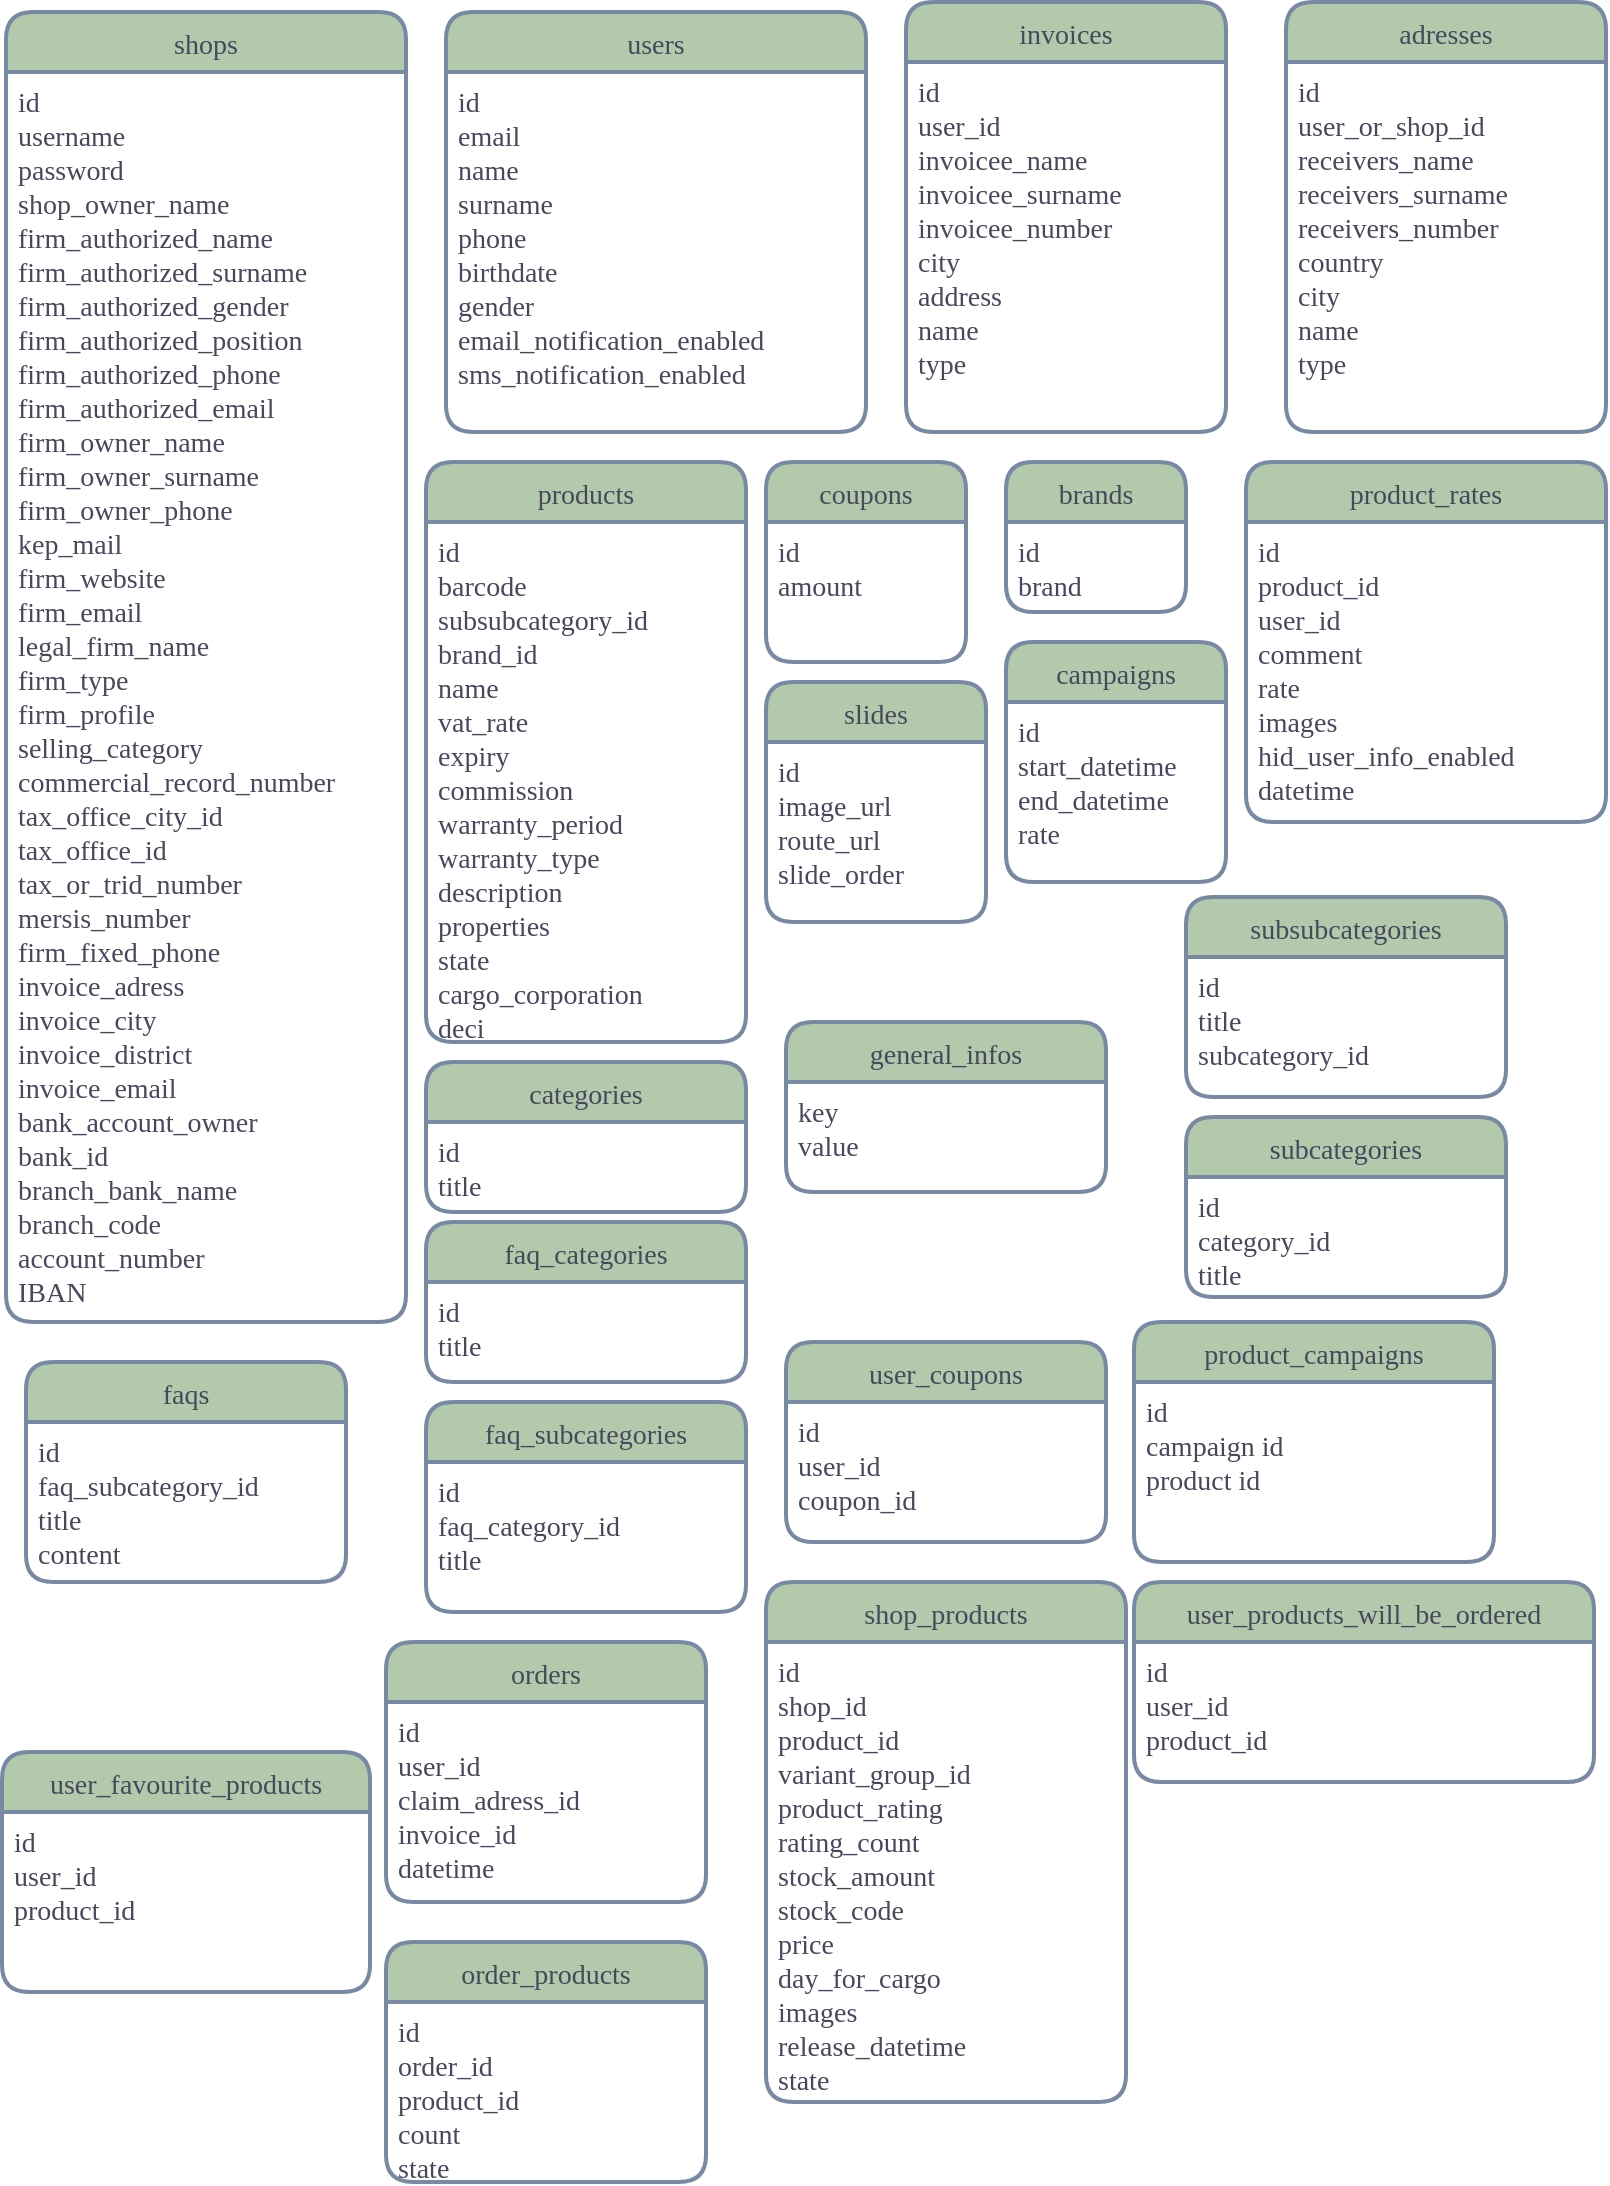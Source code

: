 <mxfile version="13.7.9" type="device"><diagram id="Hl07Vp_IHmMjGnxinSQq" name="Page-1"><mxGraphModel dx="462" dy="793" grid="1" gridSize="10" guides="1" tooltips="1" connect="1" arrows="1" fold="1" page="1" pageScale="1" pageWidth="827" pageHeight="1169" math="0" shadow="0"><root><mxCell id="0"/><mxCell id="1" parent="0"/><mxCell id="MGoKlF4B4PRaMYXtNn0z-44" value="shops" style="swimlane;childLayout=stackLayout;horizontal=1;startSize=30;horizontalStack=0;fontSize=14;fontStyle=0;strokeWidth=2;resizeParent=0;resizeLast=1;shadow=0;dashed=0;align=center;fillColor=#B2C9AB;strokeColor=#788AA3;fontColor=#46495D;rounded=1;fontFamily=Verdana;" parent="1" vertex="1"><mxGeometry x="10" y="15" width="200" height="655" as="geometry"/></mxCell><mxCell id="MGoKlF4B4PRaMYXtNn0z-45" value="id&#10;username&#10;password&#10;shop_owner_name&#10;firm_authorized_name&#10;firm_authorized_surname&#10;firm_authorized_gender&#10;firm_authorized_position&#10;firm_authorized_phone&#10;firm_authorized_email&#10;firm_owner_name&#10;firm_owner_surname&#10;firm_owner_phone&#10;kep_mail&#10;firm_website&#10;firm_email&#10;legal_firm_name&#10;firm_type&#10;firm_profile&#10;selling_category&#10;commercial_record_number&#10;tax_office_city_id&#10;tax_office_id&#10;tax_or_trid_number&#10;mersis_number&#10;firm_fixed_phone&#10;invoice_adress&#10;invoice_city&#10;invoice_district&#10;invoice_email&#10;bank_account_owner&#10;bank_id&#10;branch_bank_name&#10;branch_code&#10;account_number&#10;IBAN" style="align=left;strokeColor=none;fillColor=none;spacingLeft=4;fontSize=14;verticalAlign=top;resizable=0;rotatable=0;part=1;fontColor=#46495D;rounded=1;fontFamily=Verdana;" parent="MGoKlF4B4PRaMYXtNn0z-44" vertex="1"><mxGeometry y="30" width="200" height="625" as="geometry"/></mxCell><mxCell id="MGoKlF4B4PRaMYXtNn0z-46" style="edgeStyle=orthogonalEdgeStyle;rounded=1;orthogonalLoop=1;jettySize=auto;html=1;exitX=0.5;exitY=1;exitDx=0;exitDy=0;strokeColor=#788AA3;fillColor=#B2C9AB;fontColor=#46495D;fontFamily=Verdana;fontSize=14;" parent="MGoKlF4B4PRaMYXtNn0z-44" source="MGoKlF4B4PRaMYXtNn0z-45" target="MGoKlF4B4PRaMYXtNn0z-45" edge="1"><mxGeometry relative="1" as="geometry"/></mxCell><mxCell id="MGoKlF4B4PRaMYXtNn0z-10" value="users" style="swimlane;childLayout=stackLayout;horizontal=1;startSize=30;horizontalStack=0;fontSize=14;fontStyle=0;strokeWidth=2;resizeParent=0;resizeLast=1;shadow=0;dashed=0;align=center;fillColor=#B2C9AB;strokeColor=#788AA3;fontColor=#46495D;rounded=1;fontFamily=Verdana;" parent="1" vertex="1"><mxGeometry x="230" y="15" width="210" height="210" as="geometry"/></mxCell><mxCell id="MGoKlF4B4PRaMYXtNn0z-11" value="id&#10;email&#10;name&#10;surname&#10;phone&#10;birthdate&#10;gender&#10;email_notification_enabled&#10;sms_notification_enabled&#10;" style="align=left;strokeColor=none;fillColor=none;spacingLeft=4;fontSize=14;verticalAlign=top;resizable=0;rotatable=0;part=1;fontColor=#46495D;rounded=1;fontFamily=Verdana;" parent="MGoKlF4B4PRaMYXtNn0z-10" vertex="1"><mxGeometry y="30" width="210" height="180" as="geometry"/></mxCell><mxCell id="cNng4XBBTbkaNRCawGPG-6" value="invoices" style="swimlane;childLayout=stackLayout;horizontal=1;startSize=30;horizontalStack=0;fontSize=14;fontStyle=0;strokeWidth=2;resizeParent=0;resizeLast=1;shadow=0;dashed=0;align=center;fillColor=#B2C9AB;strokeColor=#788AA3;fontColor=#46495D;rounded=1;fontFamily=Verdana;" parent="1" vertex="1"><mxGeometry x="460" y="10" width="160" height="215" as="geometry"/></mxCell><mxCell id="cNng4XBBTbkaNRCawGPG-7" value="id&#10;user_id&#10;invoicee_name&#10;invoicee_surname&#10;invoicee_number&#10;city&#10;address&#10;name&#10;type" style="align=left;strokeColor=none;fillColor=none;spacingLeft=4;fontSize=14;verticalAlign=top;resizable=0;rotatable=0;part=1;fontColor=#46495D;rounded=1;fontFamily=Verdana;" parent="cNng4XBBTbkaNRCawGPG-6" vertex="1"><mxGeometry y="30" width="160" height="185" as="geometry"/></mxCell><mxCell id="cNng4XBBTbkaNRCawGPG-8" value="adresses" style="swimlane;childLayout=stackLayout;horizontal=1;startSize=30;horizontalStack=0;fontSize=14;fontStyle=0;strokeWidth=2;resizeParent=0;resizeLast=1;shadow=0;dashed=0;align=center;fillColor=#B2C9AB;strokeColor=#788AA3;fontColor=#46495D;rounded=1;fontFamily=Verdana;" parent="1" vertex="1"><mxGeometry x="650" y="10" width="160" height="215" as="geometry"/></mxCell><mxCell id="cNng4XBBTbkaNRCawGPG-9" value="id&#10;user_or_shop_id&#10;receivers_name&#10;receivers_surname&#10;receivers_number&#10;country&#10;city&#10;name&#10;type" style="align=left;strokeColor=none;fillColor=none;spacingLeft=4;fontSize=14;verticalAlign=top;resizable=0;rotatable=0;part=1;fontColor=#46495D;rounded=1;fontFamily=Verdana;" parent="cNng4XBBTbkaNRCawGPG-8" vertex="1"><mxGeometry y="30" width="160" height="185" as="geometry"/></mxCell><mxCell id="MGoKlF4B4PRaMYXtNn0z-75" value="subsubcategories" style="swimlane;childLayout=stackLayout;horizontal=1;startSize=30;horizontalStack=0;fontSize=14;fontStyle=0;strokeWidth=2;resizeParent=0;resizeLast=1;shadow=0;dashed=0;align=center;fillColor=#B2C9AB;strokeColor=#788AA3;fontColor=#46495D;rounded=1;fontFamily=Verdana;" parent="1" vertex="1"><mxGeometry x="600" y="457.5" width="160" height="100" as="geometry"/></mxCell><mxCell id="MGoKlF4B4PRaMYXtNn0z-76" value="id&#10;title&#10;subcategory_id" style="align=left;strokeColor=none;fillColor=none;spacingLeft=4;fontSize=14;verticalAlign=top;resizable=0;rotatable=0;part=1;fontColor=#46495D;rounded=1;fontFamily=Verdana;" parent="MGoKlF4B4PRaMYXtNn0z-75" vertex="1"><mxGeometry y="30" width="160" height="70" as="geometry"/></mxCell><mxCell id="MGoKlF4B4PRaMYXtNn0z-77" style="edgeStyle=orthogonalEdgeStyle;rounded=1;orthogonalLoop=1;jettySize=auto;html=1;exitX=0.5;exitY=1;exitDx=0;exitDy=0;strokeColor=#788AA3;fillColor=#B2C9AB;fontColor=#46495D;fontFamily=Verdana;fontSize=14;" parent="MGoKlF4B4PRaMYXtNn0z-75" source="MGoKlF4B4PRaMYXtNn0z-76" target="MGoKlF4B4PRaMYXtNn0z-76" edge="1"><mxGeometry relative="1" as="geometry"/></mxCell><mxCell id="MGoKlF4B4PRaMYXtNn0z-72" value="subcategories" style="swimlane;childLayout=stackLayout;horizontal=1;startSize=30;horizontalStack=0;fontSize=14;fontStyle=0;strokeWidth=2;resizeParent=0;resizeLast=1;shadow=0;dashed=0;align=center;fillColor=#B2C9AB;strokeColor=#788AA3;fontColor=#46495D;rounded=1;fontFamily=Verdana;" parent="1" vertex="1"><mxGeometry x="600" y="567.5" width="160" height="90" as="geometry"/></mxCell><mxCell id="MGoKlF4B4PRaMYXtNn0z-73" value="id&#10;category_id&#10;title" style="align=left;strokeColor=none;fillColor=none;spacingLeft=4;fontSize=14;verticalAlign=top;resizable=0;rotatable=0;part=1;fontColor=#46495D;rounded=1;fontFamily=Verdana;" parent="MGoKlF4B4PRaMYXtNn0z-72" vertex="1"><mxGeometry y="30" width="160" height="60" as="geometry"/></mxCell><mxCell id="MGoKlF4B4PRaMYXtNn0z-74" style="edgeStyle=orthogonalEdgeStyle;rounded=1;orthogonalLoop=1;jettySize=auto;html=1;exitX=0.5;exitY=1;exitDx=0;exitDy=0;strokeColor=#788AA3;fillColor=#B2C9AB;fontColor=#46495D;fontFamily=Verdana;fontSize=14;" parent="MGoKlF4B4PRaMYXtNn0z-72" source="MGoKlF4B4PRaMYXtNn0z-73" target="MGoKlF4B4PRaMYXtNn0z-73" edge="1"><mxGeometry relative="1" as="geometry"/></mxCell><mxCell id="cNng4XBBTbkaNRCawGPG-1" value="user_coupons" style="swimlane;childLayout=stackLayout;horizontal=1;startSize=30;horizontalStack=0;fontSize=14;fontStyle=0;strokeWidth=2;resizeParent=0;resizeLast=1;shadow=0;dashed=0;align=center;fillColor=#B2C9AB;strokeColor=#788AA3;fontColor=#46495D;rounded=1;fontFamily=Verdana;" parent="1" vertex="1"><mxGeometry x="400" y="680" width="160" height="100" as="geometry"><mxRectangle x="264" y="335" width="170" height="30" as="alternateBounds"/></mxGeometry></mxCell><mxCell id="cNng4XBBTbkaNRCawGPG-2" value="id&#10;user_id&#10;coupon_id" style="align=left;strokeColor=none;fillColor=none;spacingLeft=4;fontSize=14;verticalAlign=top;resizable=0;rotatable=0;part=1;fontColor=#46495D;rounded=1;fontFamily=Verdana;" parent="cNng4XBBTbkaNRCawGPG-1" vertex="1"><mxGeometry y="30" width="160" height="70" as="geometry"/></mxCell><mxCell id="cNng4XBBTbkaNRCawGPG-3" style="edgeStyle=orthogonalEdgeStyle;rounded=1;orthogonalLoop=1;jettySize=auto;html=1;exitX=0.5;exitY=1;exitDx=0;exitDy=0;strokeColor=#788AA3;fillColor=#B2C9AB;fontColor=#46495D;fontFamily=Verdana;fontSize=14;" parent="cNng4XBBTbkaNRCawGPG-1" source="cNng4XBBTbkaNRCawGPG-2" target="cNng4XBBTbkaNRCawGPG-2" edge="1"><mxGeometry relative="1" as="geometry"/></mxCell><mxCell id="cNng4XBBTbkaNRCawGPG-4" value="product_campaigns" style="swimlane;childLayout=stackLayout;horizontal=1;startSize=30;horizontalStack=0;fontSize=14;fontStyle=0;strokeWidth=2;resizeParent=0;resizeLast=1;shadow=0;dashed=0;align=center;fillColor=#B2C9AB;strokeColor=#788AA3;fontColor=#46495D;rounded=1;fontFamily=Verdana;" parent="1" vertex="1"><mxGeometry x="574" y="670" width="180" height="120" as="geometry"/></mxCell><mxCell id="cNng4XBBTbkaNRCawGPG-5" value="id&#10;campaign id&#10;product id" style="align=left;strokeColor=none;fillColor=none;spacingLeft=4;fontSize=14;verticalAlign=top;resizable=0;rotatable=0;part=1;fontColor=#46495D;rounded=1;fontFamily=Verdana;" parent="cNng4XBBTbkaNRCawGPG-4" vertex="1"><mxGeometry y="30" width="180" height="90" as="geometry"/></mxCell><mxCell id="MGoKlF4B4PRaMYXtNn0z-3" value="products" style="swimlane;childLayout=stackLayout;horizontal=1;startSize=30;horizontalStack=0;fontSize=14;fontStyle=0;strokeWidth=2;resizeParent=0;resizeLast=1;shadow=0;dashed=0;align=center;fillColor=#B2C9AB;strokeColor=#788AA3;fontColor=#46495D;rounded=1;fontFamily=Verdana;" parent="1" vertex="1"><mxGeometry x="220" y="240" width="160" height="290" as="geometry"/></mxCell><mxCell id="MGoKlF4B4PRaMYXtNn0z-4" value="id&#10;barcode&#10;subsubcategory_id&#10;brand_id&#10;name&#10;vat_rate&#10;expiry&#10;commission&#10;warranty_period&#10;warranty_type&#10;description&#10;properties&#10;state&#10;cargo_corporation&#10;deci" style="align=left;strokeColor=none;fillColor=none;spacingLeft=4;fontSize=14;verticalAlign=top;resizable=0;rotatable=0;part=1;fontColor=#46495D;rounded=1;fontFamily=Verdana;" parent="MGoKlF4B4PRaMYXtNn0z-3" vertex="1"><mxGeometry y="30" width="160" height="260" as="geometry"/></mxCell><mxCell id="MGoKlF4B4PRaMYXtNn0z-29" value="coupons" style="swimlane;childLayout=stackLayout;horizontal=1;startSize=30;horizontalStack=0;fontSize=14;fontStyle=0;strokeWidth=2;resizeParent=0;resizeLast=1;shadow=0;dashed=0;align=center;fillColor=#B2C9AB;strokeColor=#788AA3;fontColor=#46495D;rounded=1;fontFamily=Verdana;" parent="1" vertex="1"><mxGeometry x="390" y="240" width="100" height="100" as="geometry"><mxRectangle x="264" y="335" width="170" height="30" as="alternateBounds"/></mxGeometry></mxCell><mxCell id="MGoKlF4B4PRaMYXtNn0z-30" value="id&#10;amount" style="align=left;strokeColor=none;fillColor=none;spacingLeft=4;fontSize=14;verticalAlign=top;resizable=0;rotatable=0;part=1;fontColor=#46495D;rounded=1;fontFamily=Verdana;" parent="MGoKlF4B4PRaMYXtNn0z-29" vertex="1"><mxGeometry y="30" width="100" height="70" as="geometry"/></mxCell><mxCell id="MGoKlF4B4PRaMYXtNn0z-31" style="edgeStyle=orthogonalEdgeStyle;rounded=1;orthogonalLoop=1;jettySize=auto;html=1;exitX=0.5;exitY=1;exitDx=0;exitDy=0;strokeColor=#788AA3;fillColor=#B2C9AB;fontColor=#46495D;fontFamily=Verdana;fontSize=14;" parent="MGoKlF4B4PRaMYXtNn0z-29" source="MGoKlF4B4PRaMYXtNn0z-30" target="MGoKlF4B4PRaMYXtNn0z-30" edge="1"><mxGeometry relative="1" as="geometry"/></mxCell><mxCell id="MGoKlF4B4PRaMYXtNn0z-56" value="slides" style="swimlane;childLayout=stackLayout;horizontal=1;startSize=30;horizontalStack=0;fontSize=14;fontStyle=0;strokeWidth=2;resizeParent=0;resizeLast=1;shadow=0;dashed=0;align=center;fillColor=#B2C9AB;strokeColor=#788AA3;fontColor=#46495D;rounded=1;fontFamily=Verdana;" parent="1" vertex="1"><mxGeometry x="390" y="350" width="110" height="120" as="geometry"/></mxCell><mxCell id="MGoKlF4B4PRaMYXtNn0z-57" value="id&#10;image_url&#10;route_url&#10;slide_order" style="align=left;strokeColor=none;fillColor=none;spacingLeft=4;fontSize=14;verticalAlign=top;resizable=0;rotatable=0;part=1;fontColor=#46495D;rounded=1;fontFamily=Verdana;" parent="MGoKlF4B4PRaMYXtNn0z-56" vertex="1"><mxGeometry y="30" width="110" height="90" as="geometry"/></mxCell><mxCell id="MGoKlF4B4PRaMYXtNn0z-78" value="brands" style="swimlane;childLayout=stackLayout;horizontal=1;startSize=30;horizontalStack=0;fontSize=14;fontStyle=0;strokeWidth=2;resizeParent=0;resizeLast=1;shadow=0;dashed=0;align=center;fillColor=#B2C9AB;strokeColor=#788AA3;fontColor=#46495D;rounded=1;fontFamily=Verdana;" parent="1" vertex="1"><mxGeometry x="510" y="240" width="90" height="75" as="geometry"/></mxCell><mxCell id="MGoKlF4B4PRaMYXtNn0z-80" style="edgeStyle=orthogonalEdgeStyle;rounded=1;orthogonalLoop=1;jettySize=auto;html=1;exitX=0.5;exitY=1;exitDx=0;exitDy=0;strokeColor=#788AA3;fillColor=#B2C9AB;fontColor=#46495D;fontFamily=Verdana;fontSize=14;" parent="MGoKlF4B4PRaMYXtNn0z-78" source="MGoKlF4B4PRaMYXtNn0z-79" target="MGoKlF4B4PRaMYXtNn0z-79" edge="1"><mxGeometry relative="1" as="geometry"/></mxCell><mxCell id="MGoKlF4B4PRaMYXtNn0z-79" value="id&#10;brand" style="align=left;strokeColor=none;fillColor=none;spacingLeft=4;fontSize=14;verticalAlign=top;resizable=0;rotatable=0;part=1;fontColor=#46495D;rounded=1;fontFamily=Verdana;" parent="MGoKlF4B4PRaMYXtNn0z-78" vertex="1"><mxGeometry y="30" width="90" height="45" as="geometry"/></mxCell><mxCell id="MGoKlF4B4PRaMYXtNn0z-65" value="product_rates" style="swimlane;childLayout=stackLayout;horizontal=1;startSize=30;horizontalStack=0;fontSize=14;fontStyle=0;strokeWidth=2;resizeParent=0;resizeLast=1;shadow=0;dashed=0;align=center;fillColor=#B2C9AB;strokeColor=#788AA3;fontColor=#46495D;rounded=1;fontFamily=Verdana;" parent="1" vertex="1"><mxGeometry x="630" y="240" width="180" height="180" as="geometry"/></mxCell><mxCell id="MGoKlF4B4PRaMYXtNn0z-66" value="id&#10;product_id&#10;user_id&#10;comment&#10;rate&#10;images&#10;hid_user_info_enabled&#10;datetime" style="align=left;strokeColor=none;fillColor=none;spacingLeft=4;fontSize=14;verticalAlign=top;resizable=0;rotatable=0;part=1;fontColor=#46495D;rounded=1;fontFamily=Verdana;" parent="MGoKlF4B4PRaMYXtNn0z-65" vertex="1"><mxGeometry y="30" width="180" height="150" as="geometry"/></mxCell><mxCell id="MGoKlF4B4PRaMYXtNn0z-67" style="edgeStyle=orthogonalEdgeStyle;rounded=1;orthogonalLoop=1;jettySize=auto;html=1;exitX=0.5;exitY=1;exitDx=0;exitDy=0;strokeColor=#788AA3;fillColor=#B2C9AB;fontColor=#46495D;fontFamily=Verdana;fontSize=14;" parent="MGoKlF4B4PRaMYXtNn0z-65" source="MGoKlF4B4PRaMYXtNn0z-66" target="MGoKlF4B4PRaMYXtNn0z-66" edge="1"><mxGeometry relative="1" as="geometry"/></mxCell><mxCell id="MGoKlF4B4PRaMYXtNn0z-59" value="campaigns" style="swimlane;childLayout=stackLayout;horizontal=1;startSize=30;horizontalStack=0;fontSize=14;fontStyle=0;strokeWidth=2;resizeParent=0;resizeLast=1;shadow=0;dashed=0;align=center;fillColor=#B2C9AB;strokeColor=#788AA3;fontColor=#46495D;rounded=1;fontFamily=Verdana;" parent="1" vertex="1"><mxGeometry x="510" y="330" width="110" height="120" as="geometry"/></mxCell><mxCell id="MGoKlF4B4PRaMYXtNn0z-60" value="id&#10;start_datetime&#10;end_datetime&#10;rate" style="align=left;strokeColor=none;fillColor=none;spacingLeft=4;fontSize=14;verticalAlign=top;resizable=0;rotatable=0;part=1;fontColor=#46495D;rounded=1;fontFamily=Verdana;" parent="MGoKlF4B4PRaMYXtNn0z-59" vertex="1"><mxGeometry y="30" width="110" height="90" as="geometry"/></mxCell><mxCell id="MGoKlF4B4PRaMYXtNn0z-61" style="edgeStyle=orthogonalEdgeStyle;rounded=1;orthogonalLoop=1;jettySize=auto;html=1;exitX=0.5;exitY=1;exitDx=0;exitDy=0;strokeColor=#788AA3;fillColor=#B2C9AB;fontColor=#46495D;fontFamily=Verdana;fontSize=14;" parent="MGoKlF4B4PRaMYXtNn0z-59" source="MGoKlF4B4PRaMYXtNn0z-60" target="MGoKlF4B4PRaMYXtNn0z-60" edge="1"><mxGeometry relative="1" as="geometry"/></mxCell><mxCell id="MGoKlF4B4PRaMYXtNn0z-26" value="user_favourite_products" style="swimlane;childLayout=stackLayout;horizontal=1;startSize=30;horizontalStack=0;fontSize=14;fontStyle=0;strokeWidth=2;resizeParent=0;resizeLast=1;shadow=0;dashed=0;align=center;fillColor=#B2C9AB;strokeColor=#788AA3;fontColor=#46495D;rounded=1;fontFamily=Verdana;" parent="1" vertex="1"><mxGeometry x="8" y="885" width="184" height="120" as="geometry"/></mxCell><mxCell id="MGoKlF4B4PRaMYXtNn0z-27" value="id&#10;user_id&#10;product_id" style="align=left;strokeColor=none;fillColor=none;spacingLeft=4;fontSize=14;verticalAlign=top;resizable=0;rotatable=0;part=1;fontColor=#46495D;rounded=1;fontFamily=Verdana;" parent="MGoKlF4B4PRaMYXtNn0z-26" vertex="1"><mxGeometry y="30" width="184" height="90" as="geometry"/></mxCell><mxCell id="MGoKlF4B4PRaMYXtNn0z-68" value="user_products_will_be_ordered" style="swimlane;childLayout=stackLayout;horizontal=1;startSize=30;horizontalStack=0;fontSize=14;fontStyle=0;strokeWidth=2;resizeParent=0;resizeLast=1;shadow=0;dashed=0;align=center;fillColor=#B2C9AB;strokeColor=#788AA3;fontColor=#46495D;rounded=1;fontFamily=Verdana;" parent="1" vertex="1"><mxGeometry x="574" y="800" width="230" height="100" as="geometry"/></mxCell><mxCell id="MGoKlF4B4PRaMYXtNn0z-69" value="id&#10;user_id&#10;product_id" style="align=left;strokeColor=none;fillColor=none;spacingLeft=4;fontSize=14;verticalAlign=top;resizable=0;rotatable=0;part=1;fontColor=#46495D;rounded=1;fontFamily=Verdana;" parent="MGoKlF4B4PRaMYXtNn0z-68" vertex="1"><mxGeometry y="30" width="230" height="70" as="geometry"/></mxCell><mxCell id="MGoKlF4B4PRaMYXtNn0z-70" style="edgeStyle=orthogonalEdgeStyle;rounded=1;orthogonalLoop=1;jettySize=auto;html=1;exitX=0.5;exitY=1;exitDx=0;exitDy=0;strokeColor=#788AA3;fillColor=#B2C9AB;fontColor=#46495D;fontFamily=Verdana;fontSize=14;" parent="MGoKlF4B4PRaMYXtNn0z-68" source="MGoKlF4B4PRaMYXtNn0z-69" target="MGoKlF4B4PRaMYXtNn0z-69" edge="1"><mxGeometry relative="1" as="geometry"/></mxCell><mxCell id="MGoKlF4B4PRaMYXtNn0z-7" value="shop_products" style="swimlane;childLayout=stackLayout;horizontal=1;startSize=30;horizontalStack=0;fontSize=14;fontStyle=0;strokeWidth=2;resizeParent=0;resizeLast=1;shadow=0;dashed=0;align=center;fillColor=#B2C9AB;strokeColor=#788AA3;fontColor=#46495D;rounded=1;fontFamily=Verdana;" parent="1" vertex="1"><mxGeometry x="390" y="800" width="180" height="260" as="geometry"/></mxCell><mxCell id="MGoKlF4B4PRaMYXtNn0z-8" value="id&#10;shop_id&#10;product_id&#10;variant_group_id&#10;product_rating&#10;rating_count&#10;stock_amount&#10;stock_code&#10;price&#10;day_for_cargo&#10;images&#10;release_datetime&#10;state" style="align=left;strokeColor=none;fillColor=none;spacingLeft=4;fontSize=14;verticalAlign=top;resizable=0;rotatable=0;part=1;fontColor=#46495D;rounded=1;fontFamily=Verdana;" parent="MGoKlF4B4PRaMYXtNn0z-7" vertex="1"><mxGeometry y="30" width="180" height="230" as="geometry"/></mxCell><mxCell id="MGoKlF4B4PRaMYXtNn0z-38" value="faqs" style="swimlane;childLayout=stackLayout;horizontal=1;startSize=30;horizontalStack=0;fontSize=14;fontStyle=0;strokeWidth=2;resizeParent=0;resizeLast=1;shadow=0;dashed=0;align=center;fillColor=#B2C9AB;strokeColor=#788AA3;fontColor=#46495D;rounded=1;fontFamily=Verdana;" parent="1" vertex="1"><mxGeometry x="20" y="690" width="160" height="110" as="geometry"/></mxCell><mxCell id="MGoKlF4B4PRaMYXtNn0z-39" value="id&#10;faq_subcategory_id&#10;title&#10;content" style="align=left;strokeColor=none;fillColor=none;spacingLeft=4;fontSize=14;verticalAlign=top;resizable=0;rotatable=0;part=1;fontColor=#46495D;rounded=1;fontFamily=Verdana;" parent="MGoKlF4B4PRaMYXtNn0z-38" vertex="1"><mxGeometry y="30" width="160" height="80" as="geometry"/></mxCell><mxCell id="MGoKlF4B4PRaMYXtNn0z-40" style="edgeStyle=orthogonalEdgeStyle;rounded=1;orthogonalLoop=1;jettySize=auto;html=1;exitX=0.5;exitY=1;exitDx=0;exitDy=0;strokeColor=#788AA3;fillColor=#B2C9AB;fontColor=#46495D;fontFamily=Verdana;fontSize=14;" parent="MGoKlF4B4PRaMYXtNn0z-38" source="MGoKlF4B4PRaMYXtNn0z-39" target="MGoKlF4B4PRaMYXtNn0z-39" edge="1"><mxGeometry relative="1" as="geometry"/></mxCell><mxCell id="cNng4XBBTbkaNRCawGPG-12" style="edgeStyle=orthogonalEdgeStyle;rounded=0;orthogonalLoop=1;jettySize=auto;html=1;exitX=0.5;exitY=1;exitDx=0;exitDy=0;" parent="MGoKlF4B4PRaMYXtNn0z-38" source="MGoKlF4B4PRaMYXtNn0z-39" target="MGoKlF4B4PRaMYXtNn0z-39" edge="1"><mxGeometry relative="1" as="geometry"/></mxCell><mxCell id="MGoKlF4B4PRaMYXtNn0z-35" value="faq_categories" style="swimlane;childLayout=stackLayout;horizontal=1;startSize=30;horizontalStack=0;fontSize=14;fontStyle=0;strokeWidth=2;resizeParent=0;resizeLast=1;shadow=0;dashed=0;align=center;fillColor=#B2C9AB;strokeColor=#788AA3;fontColor=#46495D;rounded=1;fontFamily=Verdana;" parent="1" vertex="1"><mxGeometry x="220" y="620" width="160" height="80" as="geometry"/></mxCell><mxCell id="MGoKlF4B4PRaMYXtNn0z-36" value="id&#10;title" style="align=left;strokeColor=none;fillColor=none;spacingLeft=4;fontSize=14;verticalAlign=top;resizable=0;rotatable=0;part=1;fontColor=#46495D;rounded=1;fontFamily=Verdana;" parent="MGoKlF4B4PRaMYXtNn0z-35" vertex="1"><mxGeometry y="30" width="160" height="50" as="geometry"/></mxCell><mxCell id="MGoKlF4B4PRaMYXtNn0z-37" style="edgeStyle=orthogonalEdgeStyle;rounded=1;orthogonalLoop=1;jettySize=auto;html=1;exitX=0.5;exitY=1;exitDx=0;exitDy=0;strokeColor=#788AA3;fillColor=#B2C9AB;fontColor=#46495D;fontFamily=Verdana;fontSize=14;" parent="MGoKlF4B4PRaMYXtNn0z-35" source="MGoKlF4B4PRaMYXtNn0z-36" target="MGoKlF4B4PRaMYXtNn0z-36" edge="1"><mxGeometry relative="1" as="geometry"/></mxCell><mxCell id="MGoKlF4B4PRaMYXtNn0z-62" value="categories" style="swimlane;childLayout=stackLayout;horizontal=1;startSize=30;horizontalStack=0;fontSize=14;fontStyle=0;strokeWidth=2;resizeParent=0;resizeLast=1;shadow=0;dashed=0;align=center;fillColor=#B2C9AB;strokeColor=#788AA3;fontColor=#46495D;rounded=1;fontFamily=Verdana;" parent="1" vertex="1"><mxGeometry x="220" y="540" width="160" height="75" as="geometry"/></mxCell><mxCell id="MGoKlF4B4PRaMYXtNn0z-63" value="id&#10;title" style="align=left;strokeColor=none;fillColor=none;spacingLeft=4;fontSize=14;verticalAlign=top;resizable=0;rotatable=0;part=1;fontColor=#46495D;rounded=1;fontFamily=Verdana;" parent="MGoKlF4B4PRaMYXtNn0z-62" vertex="1"><mxGeometry y="30" width="160" height="45" as="geometry"/></mxCell><mxCell id="MGoKlF4B4PRaMYXtNn0z-64" style="edgeStyle=orthogonalEdgeStyle;rounded=1;orthogonalLoop=1;jettySize=auto;html=1;exitX=0.5;exitY=1;exitDx=0;exitDy=0;strokeColor=#788AA3;fillColor=#B2C9AB;fontColor=#46495D;fontFamily=Verdana;fontSize=14;" parent="MGoKlF4B4PRaMYXtNn0z-62" source="MGoKlF4B4PRaMYXtNn0z-63" target="MGoKlF4B4PRaMYXtNn0z-63" edge="1"><mxGeometry relative="1" as="geometry"/></mxCell><mxCell id="MGoKlF4B4PRaMYXtNn0z-21" value="orders" style="swimlane;childLayout=stackLayout;horizontal=1;startSize=30;horizontalStack=0;fontSize=14;fontStyle=0;strokeWidth=2;resizeParent=0;resizeLast=1;shadow=0;dashed=0;align=center;fillColor=#B2C9AB;strokeColor=#788AA3;fontColor=#46495D;rounded=1;fontFamily=Verdana;" parent="1" vertex="1"><mxGeometry x="200" y="830" width="160" height="130" as="geometry"/></mxCell><mxCell id="MGoKlF4B4PRaMYXtNn0z-22" value="id&#10;user_id&#10;claim_adress_id&#10;invoice_id&#10;datetime" style="align=left;strokeColor=none;fillColor=none;spacingLeft=4;fontSize=14;verticalAlign=top;resizable=0;rotatable=0;part=1;fontColor=#46495D;rounded=1;fontFamily=Verdana;" parent="MGoKlF4B4PRaMYXtNn0z-21" vertex="1"><mxGeometry y="30" width="160" height="100" as="geometry"/></mxCell><mxCell id="MGoKlF4B4PRaMYXtNn0z-32" value="faq_subcategories" style="swimlane;childLayout=stackLayout;horizontal=1;startSize=30;horizontalStack=0;fontSize=14;fontStyle=0;strokeWidth=2;resizeParent=0;resizeLast=1;shadow=0;dashed=0;align=center;fillColor=#B2C9AB;strokeColor=#788AA3;fontColor=#46495D;rounded=1;fontFamily=Verdana;" parent="1" vertex="1"><mxGeometry x="220" y="710" width="160" height="105" as="geometry"/></mxCell><mxCell id="MGoKlF4B4PRaMYXtNn0z-33" value="id&#10;faq_category_id&#10;title" style="align=left;strokeColor=none;fillColor=none;spacingLeft=4;fontSize=14;verticalAlign=top;resizable=0;rotatable=0;part=1;fontColor=#46495D;rounded=1;fontFamily=Verdana;" parent="MGoKlF4B4PRaMYXtNn0z-32" vertex="1"><mxGeometry y="30" width="160" height="75" as="geometry"/></mxCell><mxCell id="MGoKlF4B4PRaMYXtNn0z-34" style="edgeStyle=orthogonalEdgeStyle;rounded=1;orthogonalLoop=1;jettySize=auto;html=1;exitX=0.5;exitY=1;exitDx=0;exitDy=0;strokeColor=#788AA3;fillColor=#B2C9AB;fontColor=#46495D;fontFamily=Verdana;fontSize=14;" parent="MGoKlF4B4PRaMYXtNn0z-32" source="MGoKlF4B4PRaMYXtNn0z-33" target="MGoKlF4B4PRaMYXtNn0z-33" edge="1"><mxGeometry relative="1" as="geometry"/></mxCell><mxCell id="MGoKlF4B4PRaMYXtNn0z-24" value="order_products" style="swimlane;childLayout=stackLayout;horizontal=1;startSize=30;horizontalStack=0;fontSize=14;fontStyle=0;strokeWidth=2;resizeParent=0;resizeLast=1;shadow=0;dashed=0;align=center;fillColor=#B2C9AB;strokeColor=#788AA3;fontColor=#46495D;rounded=1;fontFamily=Verdana;" parent="1" vertex="1"><mxGeometry x="200" y="980" width="160" height="120" as="geometry"/></mxCell><mxCell id="MGoKlF4B4PRaMYXtNn0z-25" value="id&#10;order_id&#10;product_id&#10;count&#10;state" style="align=left;strokeColor=none;fillColor=none;spacingLeft=4;fontSize=14;verticalAlign=top;resizable=0;rotatable=0;part=1;fontColor=#46495D;rounded=1;fontFamily=Verdana;" parent="MGoKlF4B4PRaMYXtNn0z-24" vertex="1"><mxGeometry y="30" width="160" height="90" as="geometry"/></mxCell><mxCell id="MGoKlF4B4PRaMYXtNn0z-41" value="general_infos" style="swimlane;childLayout=stackLayout;horizontal=1;startSize=30;horizontalStack=0;fontSize=14;fontStyle=0;strokeWidth=2;resizeParent=0;resizeLast=1;shadow=0;dashed=0;align=center;fillColor=#B2C9AB;strokeColor=#788AA3;fontColor=#46495D;rounded=1;fontFamily=Verdana;" parent="1" vertex="1"><mxGeometry x="400" y="520" width="160" height="85" as="geometry"/></mxCell><mxCell id="MGoKlF4B4PRaMYXtNn0z-42" value="key&#10;value" style="align=left;strokeColor=none;fillColor=none;spacingLeft=4;fontSize=14;verticalAlign=top;resizable=0;rotatable=0;part=1;fontColor=#46495D;rounded=1;fontFamily=Verdana;" parent="MGoKlF4B4PRaMYXtNn0z-41" vertex="1"><mxGeometry y="30" width="160" height="55" as="geometry"/></mxCell><mxCell id="MGoKlF4B4PRaMYXtNn0z-43" style="edgeStyle=orthogonalEdgeStyle;rounded=1;orthogonalLoop=1;jettySize=auto;html=1;exitX=0.5;exitY=1;exitDx=0;exitDy=0;strokeColor=#788AA3;fillColor=#B2C9AB;fontColor=#46495D;fontFamily=Verdana;fontSize=14;" parent="MGoKlF4B4PRaMYXtNn0z-41" source="MGoKlF4B4PRaMYXtNn0z-42" target="MGoKlF4B4PRaMYXtNn0z-42" edge="1"><mxGeometry relative="1" as="geometry"/></mxCell></root></mxGraphModel></diagram></mxfile>
